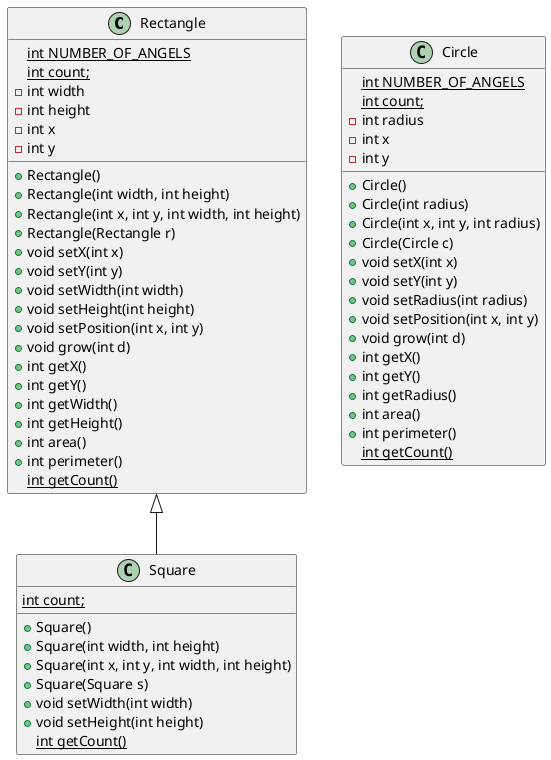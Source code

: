 @startuml
'https://plantuml.com/class-diagram


class Rectangle {
    {static} int NUMBER_OF_ANGELS
    {static} int count;
	- int width
	- int height
	- int x
	- int y
	+ Rectangle()
	+ Rectangle(int width, int height)
	+ Rectangle(int x, int y, int width, int height)
	+ Rectangle(Rectangle r)
	+ void setX(int x)
    + void setY(int y)
    + void setWidth(int width)
    + void setHeight(int height)
    + void setPosition(int x, int y)
    + void grow(int d)
    + int getX()
    + int getY()
    + int getWidth()
    + int getHeight()
    + int area()
    + int perimeter()
    {static} int getCount()
}

Rectangle <|-- Square

class Square {
    {static} int count;
	+ Square()
	+ Square(int width, int height)
	+ Square(int x, int y, int width, int height)
	+ Square(Square s)
    + void setWidth(int width)
    + void setHeight(int height)
    {static} int getCount()
}

class Circle {
    {static} int NUMBER_OF_ANGELS
    {static} int count;
	- int radius
	- int x
	- int y
	+ Circle()
	+ Circle(int radius)
	+ Circle(int x, int y, int radius)
	+ Circle(Circle c)
	+ void setX(int x)
    + void setY(int y)
    + void setRadius(int radius)
    + void setPosition(int x, int y)
    + void grow(int d)
    + int getX()
    + int getY()
    + int getRadius()
    + int area()
    + int perimeter()
    {static} int getCount()
}


@enduml